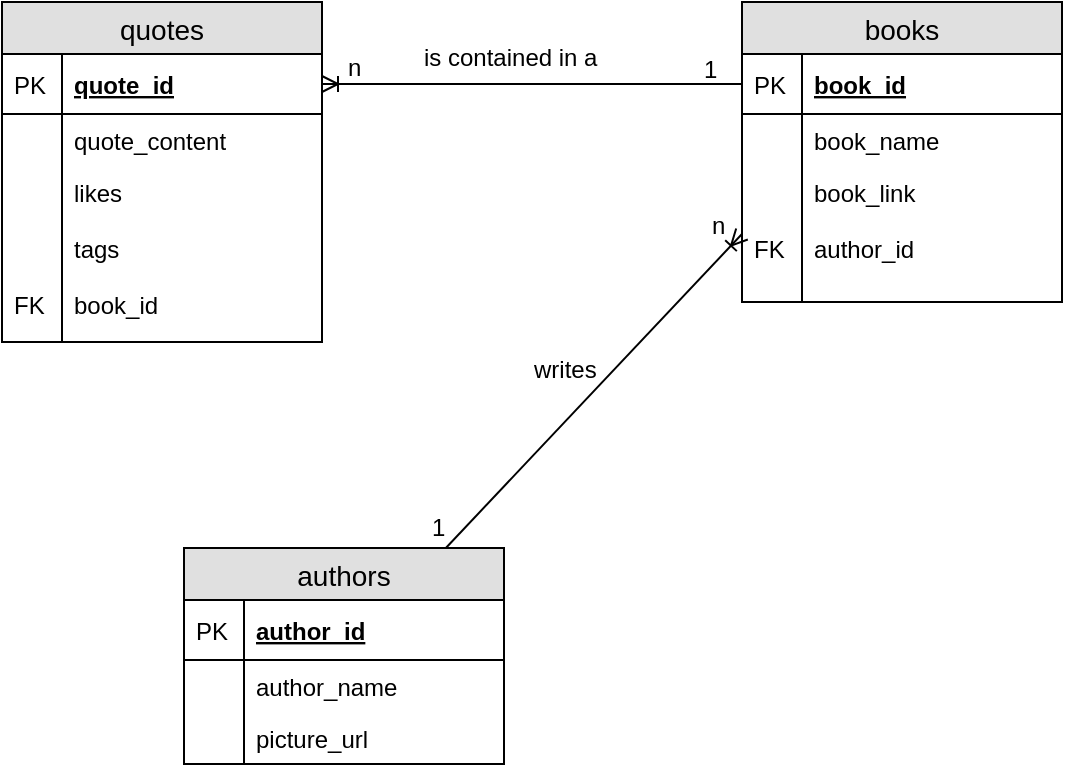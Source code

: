 <mxfile version="10.7.7" type="device"><diagram id="YWZ883-1IfFSxcBnguLY" name="Page-1"><mxGraphModel dx="754" dy="435" grid="1" gridSize="10" guides="1" tooltips="1" connect="1" arrows="1" fold="1" page="1" pageScale="1" pageWidth="850" pageHeight="1100" math="0" shadow="0"><root><mxCell id="0"/><mxCell id="1" parent="0"/><mxCell id="iZhJ_xSO4HUPx9YBKwdf-1" value="quotes" style="swimlane;fontStyle=0;childLayout=stackLayout;horizontal=1;startSize=26;fillColor=#e0e0e0;horizontalStack=0;resizeParent=1;resizeParentMax=0;resizeLast=0;collapsible=1;marginBottom=0;swimlaneFillColor=#ffffff;align=center;fontSize=14;" parent="1" vertex="1"><mxGeometry x="321" y="120" width="160" height="170" as="geometry"/></mxCell><mxCell id="iZhJ_xSO4HUPx9YBKwdf-2" value="quote_id" style="shape=partialRectangle;top=0;left=0;right=0;bottom=1;align=left;verticalAlign=middle;fillColor=none;spacingLeft=34;spacingRight=4;overflow=hidden;rotatable=0;points=[[0,0.5],[1,0.5]];portConstraint=eastwest;dropTarget=0;fontStyle=5;fontSize=12;" parent="iZhJ_xSO4HUPx9YBKwdf-1" vertex="1"><mxGeometry y="26" width="160" height="30" as="geometry"/></mxCell><mxCell id="iZhJ_xSO4HUPx9YBKwdf-3" value="PK" style="shape=partialRectangle;top=0;left=0;bottom=0;fillColor=none;align=left;verticalAlign=middle;spacingLeft=4;spacingRight=4;overflow=hidden;rotatable=0;points=[];portConstraint=eastwest;part=1;fontSize=12;" parent="iZhJ_xSO4HUPx9YBKwdf-2" vertex="1" connectable="0"><mxGeometry width="30" height="30" as="geometry"/></mxCell><mxCell id="iZhJ_xSO4HUPx9YBKwdf-4" value="quote_content" style="shape=partialRectangle;top=0;left=0;right=0;bottom=0;align=left;verticalAlign=top;fillColor=none;spacingLeft=34;spacingRight=4;overflow=hidden;rotatable=0;points=[[0,0.5],[1,0.5]];portConstraint=eastwest;dropTarget=0;fontSize=12;" parent="iZhJ_xSO4HUPx9YBKwdf-1" vertex="1"><mxGeometry y="56" width="160" height="26" as="geometry"/></mxCell><mxCell id="iZhJ_xSO4HUPx9YBKwdf-5" value="" style="shape=partialRectangle;top=0;left=0;bottom=0;fillColor=none;align=left;verticalAlign=top;spacingLeft=4;spacingRight=4;overflow=hidden;rotatable=0;points=[];portConstraint=eastwest;part=1;fontSize=12;" parent="iZhJ_xSO4HUPx9YBKwdf-4" vertex="1" connectable="0"><mxGeometry width="30" height="26" as="geometry"/></mxCell><mxCell id="iZhJ_xSO4HUPx9YBKwdf-6" value="likes          &#10;&#10;tags&#10;&#10;book_id&#10;&#10;" style="shape=partialRectangle;top=0;left=0;right=0;bottom=0;align=left;verticalAlign=top;fillColor=none;spacingLeft=34;spacingRight=4;overflow=hidden;rotatable=0;points=[[0,0.5],[1,0.5]];portConstraint=eastwest;dropTarget=0;fontSize=12;" parent="iZhJ_xSO4HUPx9YBKwdf-1" vertex="1"><mxGeometry y="82" width="160" height="88" as="geometry"/></mxCell><mxCell id="iZhJ_xSO4HUPx9YBKwdf-7" value="&#10;&#10;&#10;&#10;FK&#10;&#10;" style="shape=partialRectangle;top=0;left=0;bottom=0;fillColor=none;align=left;verticalAlign=top;spacingLeft=4;spacingRight=4;overflow=hidden;rotatable=0;points=[];portConstraint=eastwest;part=1;fontSize=12;" parent="iZhJ_xSO4HUPx9YBKwdf-6" vertex="1" connectable="0"><mxGeometry width="30" height="88" as="geometry"/></mxCell><mxCell id="iZhJ_xSO4HUPx9YBKwdf-13" value="books" style="swimlane;fontStyle=0;childLayout=stackLayout;horizontal=1;startSize=26;fillColor=#e0e0e0;horizontalStack=0;resizeParent=1;resizeParentMax=0;resizeLast=0;collapsible=1;marginBottom=0;swimlaneFillColor=#ffffff;align=center;fontSize=14;" parent="1" vertex="1"><mxGeometry x="691" y="120" width="160" height="150" as="geometry"/></mxCell><mxCell id="iZhJ_xSO4HUPx9YBKwdf-14" value="book_id" style="shape=partialRectangle;top=0;left=0;right=0;bottom=1;align=left;verticalAlign=middle;fillColor=none;spacingLeft=34;spacingRight=4;overflow=hidden;rotatable=0;points=[[0,0.5],[1,0.5]];portConstraint=eastwest;dropTarget=0;fontStyle=5;fontSize=12;" parent="iZhJ_xSO4HUPx9YBKwdf-13" vertex="1"><mxGeometry y="26" width="160" height="30" as="geometry"/></mxCell><mxCell id="iZhJ_xSO4HUPx9YBKwdf-15" value="PK" style="shape=partialRectangle;top=0;left=0;bottom=0;fillColor=none;align=left;verticalAlign=middle;spacingLeft=4;spacingRight=4;overflow=hidden;rotatable=0;points=[];portConstraint=eastwest;part=1;fontSize=12;" parent="iZhJ_xSO4HUPx9YBKwdf-14" vertex="1" connectable="0"><mxGeometry width="30" height="30" as="geometry"/></mxCell><mxCell id="iZhJ_xSO4HUPx9YBKwdf-16" value="book_name" style="shape=partialRectangle;top=0;left=0;right=0;bottom=0;align=left;verticalAlign=top;fillColor=none;spacingLeft=34;spacingRight=4;overflow=hidden;rotatable=0;points=[[0,0.5],[1,0.5]];portConstraint=eastwest;dropTarget=0;fontSize=12;" parent="iZhJ_xSO4HUPx9YBKwdf-13" vertex="1"><mxGeometry y="56" width="160" height="26" as="geometry"/></mxCell><mxCell id="iZhJ_xSO4HUPx9YBKwdf-17" value="" style="shape=partialRectangle;top=0;left=0;bottom=0;fillColor=none;align=left;verticalAlign=top;spacingLeft=4;spacingRight=4;overflow=hidden;rotatable=0;points=[];portConstraint=eastwest;part=1;fontSize=12;" parent="iZhJ_xSO4HUPx9YBKwdf-16" vertex="1" connectable="0"><mxGeometry width="30" height="26" as="geometry"/></mxCell><mxCell id="iZhJ_xSO4HUPx9YBKwdf-18" value="book_link&#10;&#10;author_id&#10;" style="shape=partialRectangle;top=0;left=0;right=0;bottom=0;align=left;verticalAlign=top;fillColor=none;spacingLeft=34;spacingRight=4;overflow=hidden;rotatable=0;points=[[0,0.5],[1,0.5]];portConstraint=eastwest;dropTarget=0;fontSize=12;" parent="iZhJ_xSO4HUPx9YBKwdf-13" vertex="1"><mxGeometry y="82" width="160" height="68" as="geometry"/></mxCell><mxCell id="iZhJ_xSO4HUPx9YBKwdf-19" value="&#10;&#10;FK&#10;" style="shape=partialRectangle;top=0;left=0;bottom=0;fillColor=none;align=left;verticalAlign=top;spacingLeft=4;spacingRight=4;overflow=hidden;rotatable=0;points=[];portConstraint=eastwest;part=1;fontSize=12;" parent="iZhJ_xSO4HUPx9YBKwdf-18" vertex="1" connectable="0"><mxGeometry width="30" height="68" as="geometry"/></mxCell><mxCell id="iZhJ_xSO4HUPx9YBKwdf-27" value="" style="fontSize=12;html=1;endArrow=ERoneToMany;exitX=0;exitY=0.5;exitDx=0;exitDy=0;entryX=1;entryY=0.5;entryDx=0;entryDy=0;" parent="1" source="iZhJ_xSO4HUPx9YBKwdf-14" target="iZhJ_xSO4HUPx9YBKwdf-2" edge="1"><mxGeometry width="100" height="100" relative="1" as="geometry"><mxPoint x="560" y="460" as="sourcePoint"/><mxPoint x="630" y="170" as="targetPoint"/></mxGeometry></mxCell><mxCell id="iZhJ_xSO4HUPx9YBKwdf-28" value="1&lt;br&gt;&lt;br&gt;" style="text;html=1;resizable=0;points=[];autosize=1;align=left;verticalAlign=top;spacingTop=-4;" parent="1" vertex="1"><mxGeometry x="670" y="144" width="20" height="30" as="geometry"/></mxCell><mxCell id="iZhJ_xSO4HUPx9YBKwdf-29" value="n&lt;br&gt;&lt;br&gt;" style="text;html=1;resizable=0;points=[];autosize=1;align=left;verticalAlign=top;spacingTop=-4;" parent="1" vertex="1"><mxGeometry x="492" y="143" width="20" height="30" as="geometry"/></mxCell><mxCell id="iZhJ_xSO4HUPx9YBKwdf-30" value="authors" style="swimlane;fontStyle=0;childLayout=stackLayout;horizontal=1;startSize=26;fillColor=#e0e0e0;horizontalStack=0;resizeParent=1;resizeParentMax=0;resizeLast=0;collapsible=1;marginBottom=0;swimlaneFillColor=#ffffff;align=center;fontSize=14;" parent="1" vertex="1"><mxGeometry x="412" y="393" width="160" height="108" as="geometry"/></mxCell><mxCell id="iZhJ_xSO4HUPx9YBKwdf-31" value="author_id" style="shape=partialRectangle;top=0;left=0;right=0;bottom=1;align=left;verticalAlign=middle;fillColor=none;spacingLeft=34;spacingRight=4;overflow=hidden;rotatable=0;points=[[0,0.5],[1,0.5]];portConstraint=eastwest;dropTarget=0;fontStyle=5;fontSize=12;" parent="iZhJ_xSO4HUPx9YBKwdf-30" vertex="1"><mxGeometry y="26" width="160" height="30" as="geometry"/></mxCell><mxCell id="iZhJ_xSO4HUPx9YBKwdf-32" value="PK" style="shape=partialRectangle;top=0;left=0;bottom=0;fillColor=none;align=left;verticalAlign=middle;spacingLeft=4;spacingRight=4;overflow=hidden;rotatable=0;points=[];portConstraint=eastwest;part=1;fontSize=12;" parent="iZhJ_xSO4HUPx9YBKwdf-31" vertex="1" connectable="0"><mxGeometry width="30" height="30" as="geometry"/></mxCell><mxCell id="iZhJ_xSO4HUPx9YBKwdf-33" value="author_name" style="shape=partialRectangle;top=0;left=0;right=0;bottom=0;align=left;verticalAlign=top;fillColor=none;spacingLeft=34;spacingRight=4;overflow=hidden;rotatable=0;points=[[0,0.5],[1,0.5]];portConstraint=eastwest;dropTarget=0;fontSize=12;" parent="iZhJ_xSO4HUPx9YBKwdf-30" vertex="1"><mxGeometry y="56" width="160" height="26" as="geometry"/></mxCell><mxCell id="iZhJ_xSO4HUPx9YBKwdf-34" value="" style="shape=partialRectangle;top=0;left=0;bottom=0;fillColor=none;align=left;verticalAlign=top;spacingLeft=4;spacingRight=4;overflow=hidden;rotatable=0;points=[];portConstraint=eastwest;part=1;fontSize=12;" parent="iZhJ_xSO4HUPx9YBKwdf-33" vertex="1" connectable="0"><mxGeometry width="30" height="26" as="geometry"/></mxCell><mxCell id="iZhJ_xSO4HUPx9YBKwdf-35" value="picture_url" style="shape=partialRectangle;top=0;left=0;right=0;bottom=0;align=left;verticalAlign=top;fillColor=none;spacingLeft=34;spacingRight=4;overflow=hidden;rotatable=0;points=[[0,0.5],[1,0.5]];portConstraint=eastwest;dropTarget=0;fontSize=12;" parent="iZhJ_xSO4HUPx9YBKwdf-30" vertex="1"><mxGeometry y="82" width="160" height="26" as="geometry"/></mxCell><mxCell id="iZhJ_xSO4HUPx9YBKwdf-36" value="" style="shape=partialRectangle;top=0;left=0;bottom=0;fillColor=none;align=left;verticalAlign=top;spacingLeft=4;spacingRight=4;overflow=hidden;rotatable=0;points=[];portConstraint=eastwest;part=1;fontSize=12;" parent="iZhJ_xSO4HUPx9YBKwdf-35" vertex="1" connectable="0"><mxGeometry width="30" height="26" as="geometry"/></mxCell><mxCell id="iZhJ_xSO4HUPx9YBKwdf-37" value="is contained in a&amp;nbsp;" style="text;html=1;resizable=0;points=[];autosize=1;align=left;verticalAlign=top;spacingTop=-4;" parent="1" vertex="1"><mxGeometry x="530" y="138" width="110" height="20" as="geometry"/></mxCell><mxCell id="iZhJ_xSO4HUPx9YBKwdf-38" value="" style="fontSize=12;html=1;endArrow=ERoneToMany;entryX=0;entryY=0.5;entryDx=0;entryDy=0;" parent="1" source="iZhJ_xSO4HUPx9YBKwdf-30" target="iZhJ_xSO4HUPx9YBKwdf-18" edge="1"><mxGeometry width="100" height="100" relative="1" as="geometry"><mxPoint x="570" y="310" as="sourcePoint"/><mxPoint x="420" y="500" as="targetPoint"/></mxGeometry></mxCell><mxCell id="iZhJ_xSO4HUPx9YBKwdf-39" value="1&lt;br&gt;&lt;br&gt;" style="text;html=1;resizable=0;points=[];autosize=1;align=left;verticalAlign=top;spacingTop=-4;" parent="1" vertex="1"><mxGeometry x="534" y="373" width="20" height="30" as="geometry"/></mxCell><mxCell id="iZhJ_xSO4HUPx9YBKwdf-40" value="n&lt;br&gt;&lt;br&gt;" style="text;html=1;resizable=0;points=[];autosize=1;align=left;verticalAlign=top;spacingTop=-4;" parent="1" vertex="1"><mxGeometry x="674" y="222" width="20" height="30" as="geometry"/></mxCell><mxCell id="iZhJ_xSO4HUPx9YBKwdf-43" value="writes&amp;nbsp;&lt;br&gt;&lt;br&gt;" style="text;html=1;resizable=0;points=[];autosize=1;align=left;verticalAlign=top;spacingTop=-4;" parent="1" vertex="1"><mxGeometry x="585" y="294" width="50" height="30" as="geometry"/></mxCell></root></mxGraphModel></diagram></mxfile>